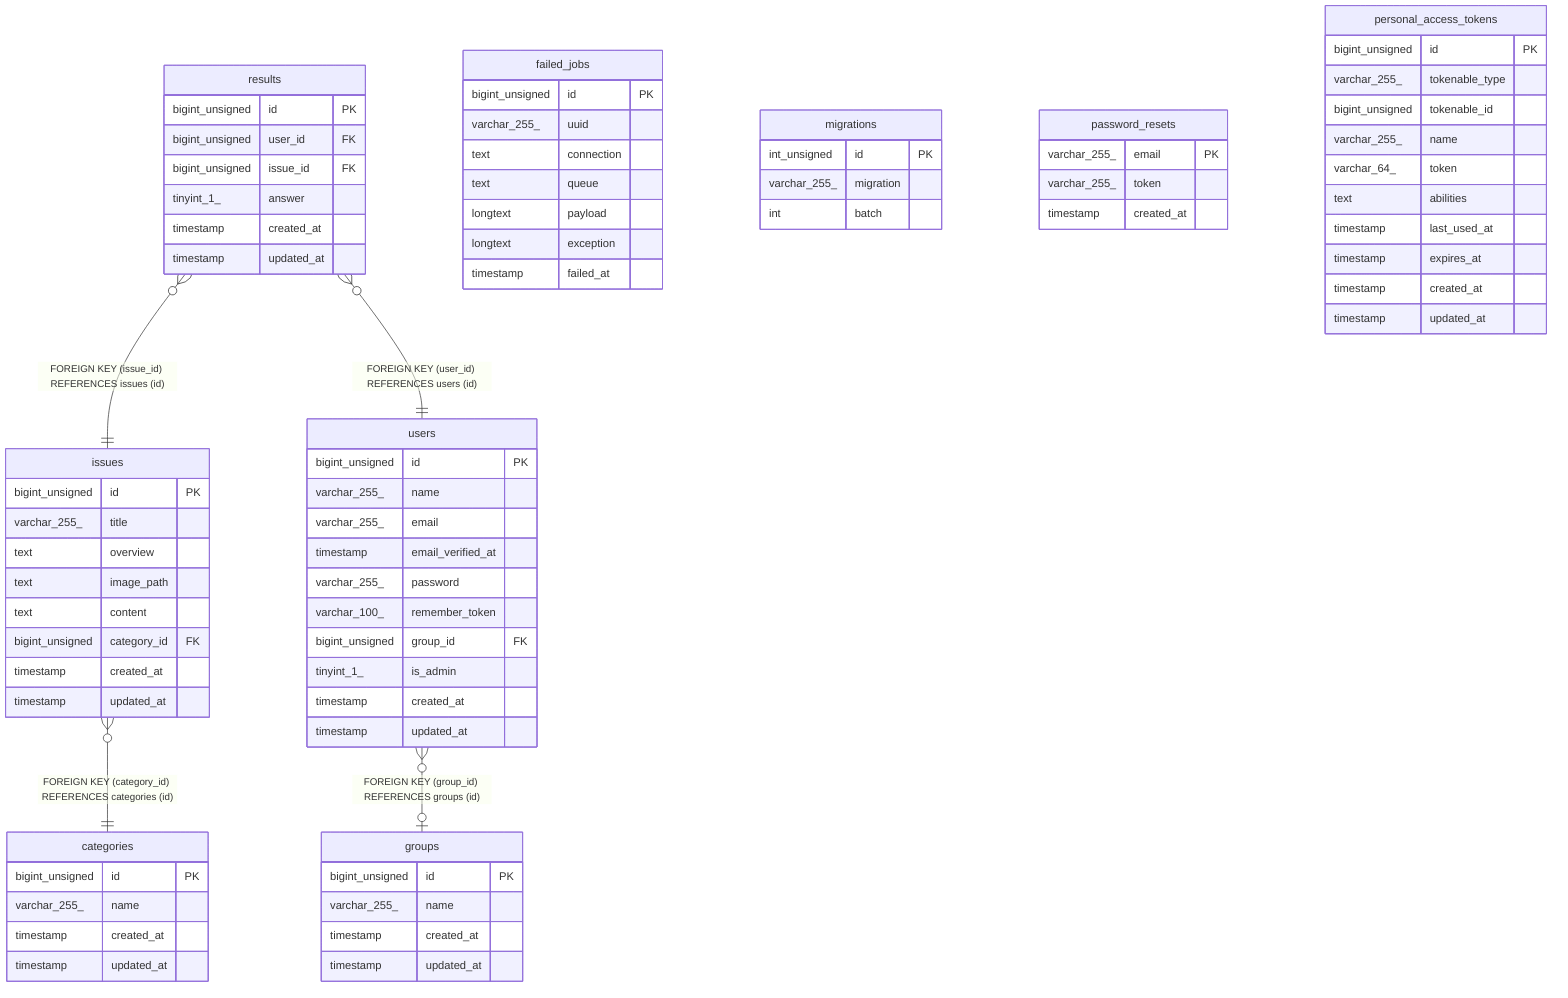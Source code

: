 erDiagram

"issues" }o--|| "categories" : "FOREIGN KEY (category_id) REFERENCES categories (id)"
"results" }o--|| "issues" : "FOREIGN KEY (issue_id) REFERENCES issues (id)"
"results" }o--|| "users" : "FOREIGN KEY (user_id) REFERENCES users (id)"
"users" }o--o| "groups" : "FOREIGN KEY (group_id) REFERENCES groups (id)"

"categories" {
  bigint_unsigned id PK
  varchar_255_ name
  timestamp created_at
  timestamp updated_at
}
"failed_jobs" {
  bigint_unsigned id PK
  varchar_255_ uuid
  text connection
  text queue
  longtext payload
  longtext exception
  timestamp failed_at
}
"groups" {
  bigint_unsigned id PK
  varchar_255_ name
  timestamp created_at
  timestamp updated_at
}
"issues" {
  bigint_unsigned id PK
  varchar_255_ title
  text overview
  text image_path
  text content
  bigint_unsigned category_id FK
  timestamp created_at
  timestamp updated_at
}
"migrations" {
  int_unsigned id PK
  varchar_255_ migration
  int batch
}
"password_resets" {
  varchar_255_ email PK
  varchar_255_ token
  timestamp created_at
}
"personal_access_tokens" {
  bigint_unsigned id PK
  varchar_255_ tokenable_type
  bigint_unsigned tokenable_id
  varchar_255_ name
  varchar_64_ token
  text abilities
  timestamp last_used_at
  timestamp expires_at
  timestamp created_at
  timestamp updated_at
}
"results" {
  bigint_unsigned id PK
  bigint_unsigned user_id FK
  bigint_unsigned issue_id FK
  tinyint_1_ answer
  timestamp created_at
  timestamp updated_at
}
"users" {
  bigint_unsigned id PK
  varchar_255_ name
  varchar_255_ email
  timestamp email_verified_at
  varchar_255_ password
  varchar_100_ remember_token
  bigint_unsigned group_id FK
  tinyint_1_ is_admin
  timestamp created_at
  timestamp updated_at
}